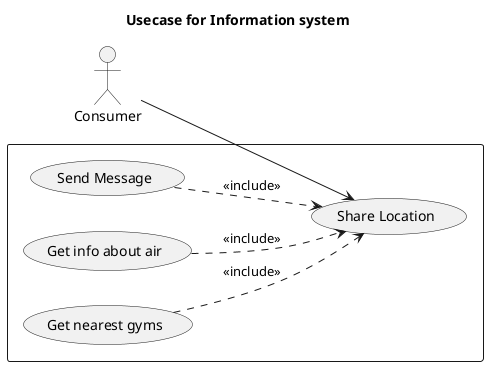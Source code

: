 @startuml 
title Usecase for Information system
left to right direction
skinparam packageStyle rect

actor Consumer

rectangle {
  Consumer --> (Share Location)
  (Send Message) ..> (Share Location) : <<include>>
  (Get info about air) ..> (Share Location) : <<include>>
  (Get nearest gyms) ..> (Share Location) : <<include>>
}
@enduml
